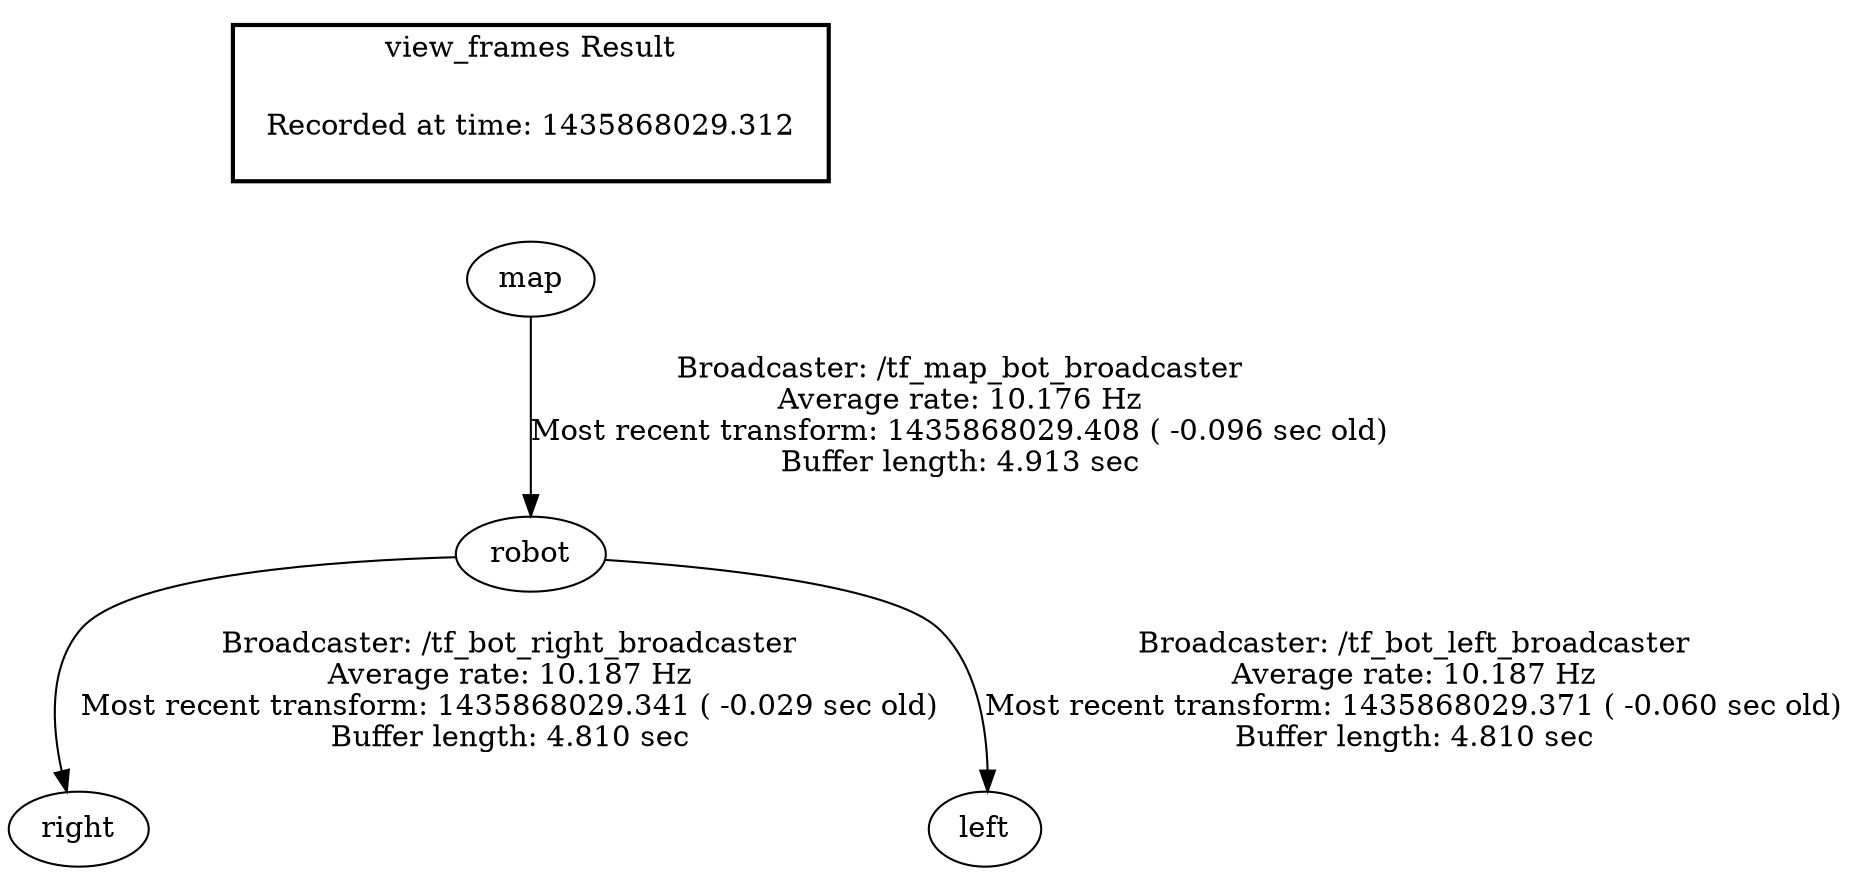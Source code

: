 digraph G {
"map" -> "robot"[label="Broadcaster: /tf_map_bot_broadcaster\nAverage rate: 10.176 Hz\nMost recent transform: 1435868029.408 ( -0.096 sec old)\nBuffer length: 4.913 sec\n"];
"robot" -> "right"[label="Broadcaster: /tf_bot_right_broadcaster\nAverage rate: 10.187 Hz\nMost recent transform: 1435868029.341 ( -0.029 sec old)\nBuffer length: 4.810 sec\n"];
"robot" -> "left"[label="Broadcaster: /tf_bot_left_broadcaster\nAverage rate: 10.187 Hz\nMost recent transform: 1435868029.371 ( -0.060 sec old)\nBuffer length: 4.810 sec\n"];
edge [style=invis];
 subgraph cluster_legend { style=bold; color=black; label ="view_frames Result";
"Recorded at time: 1435868029.312"[ shape=plaintext ] ;
 }->"map";
}